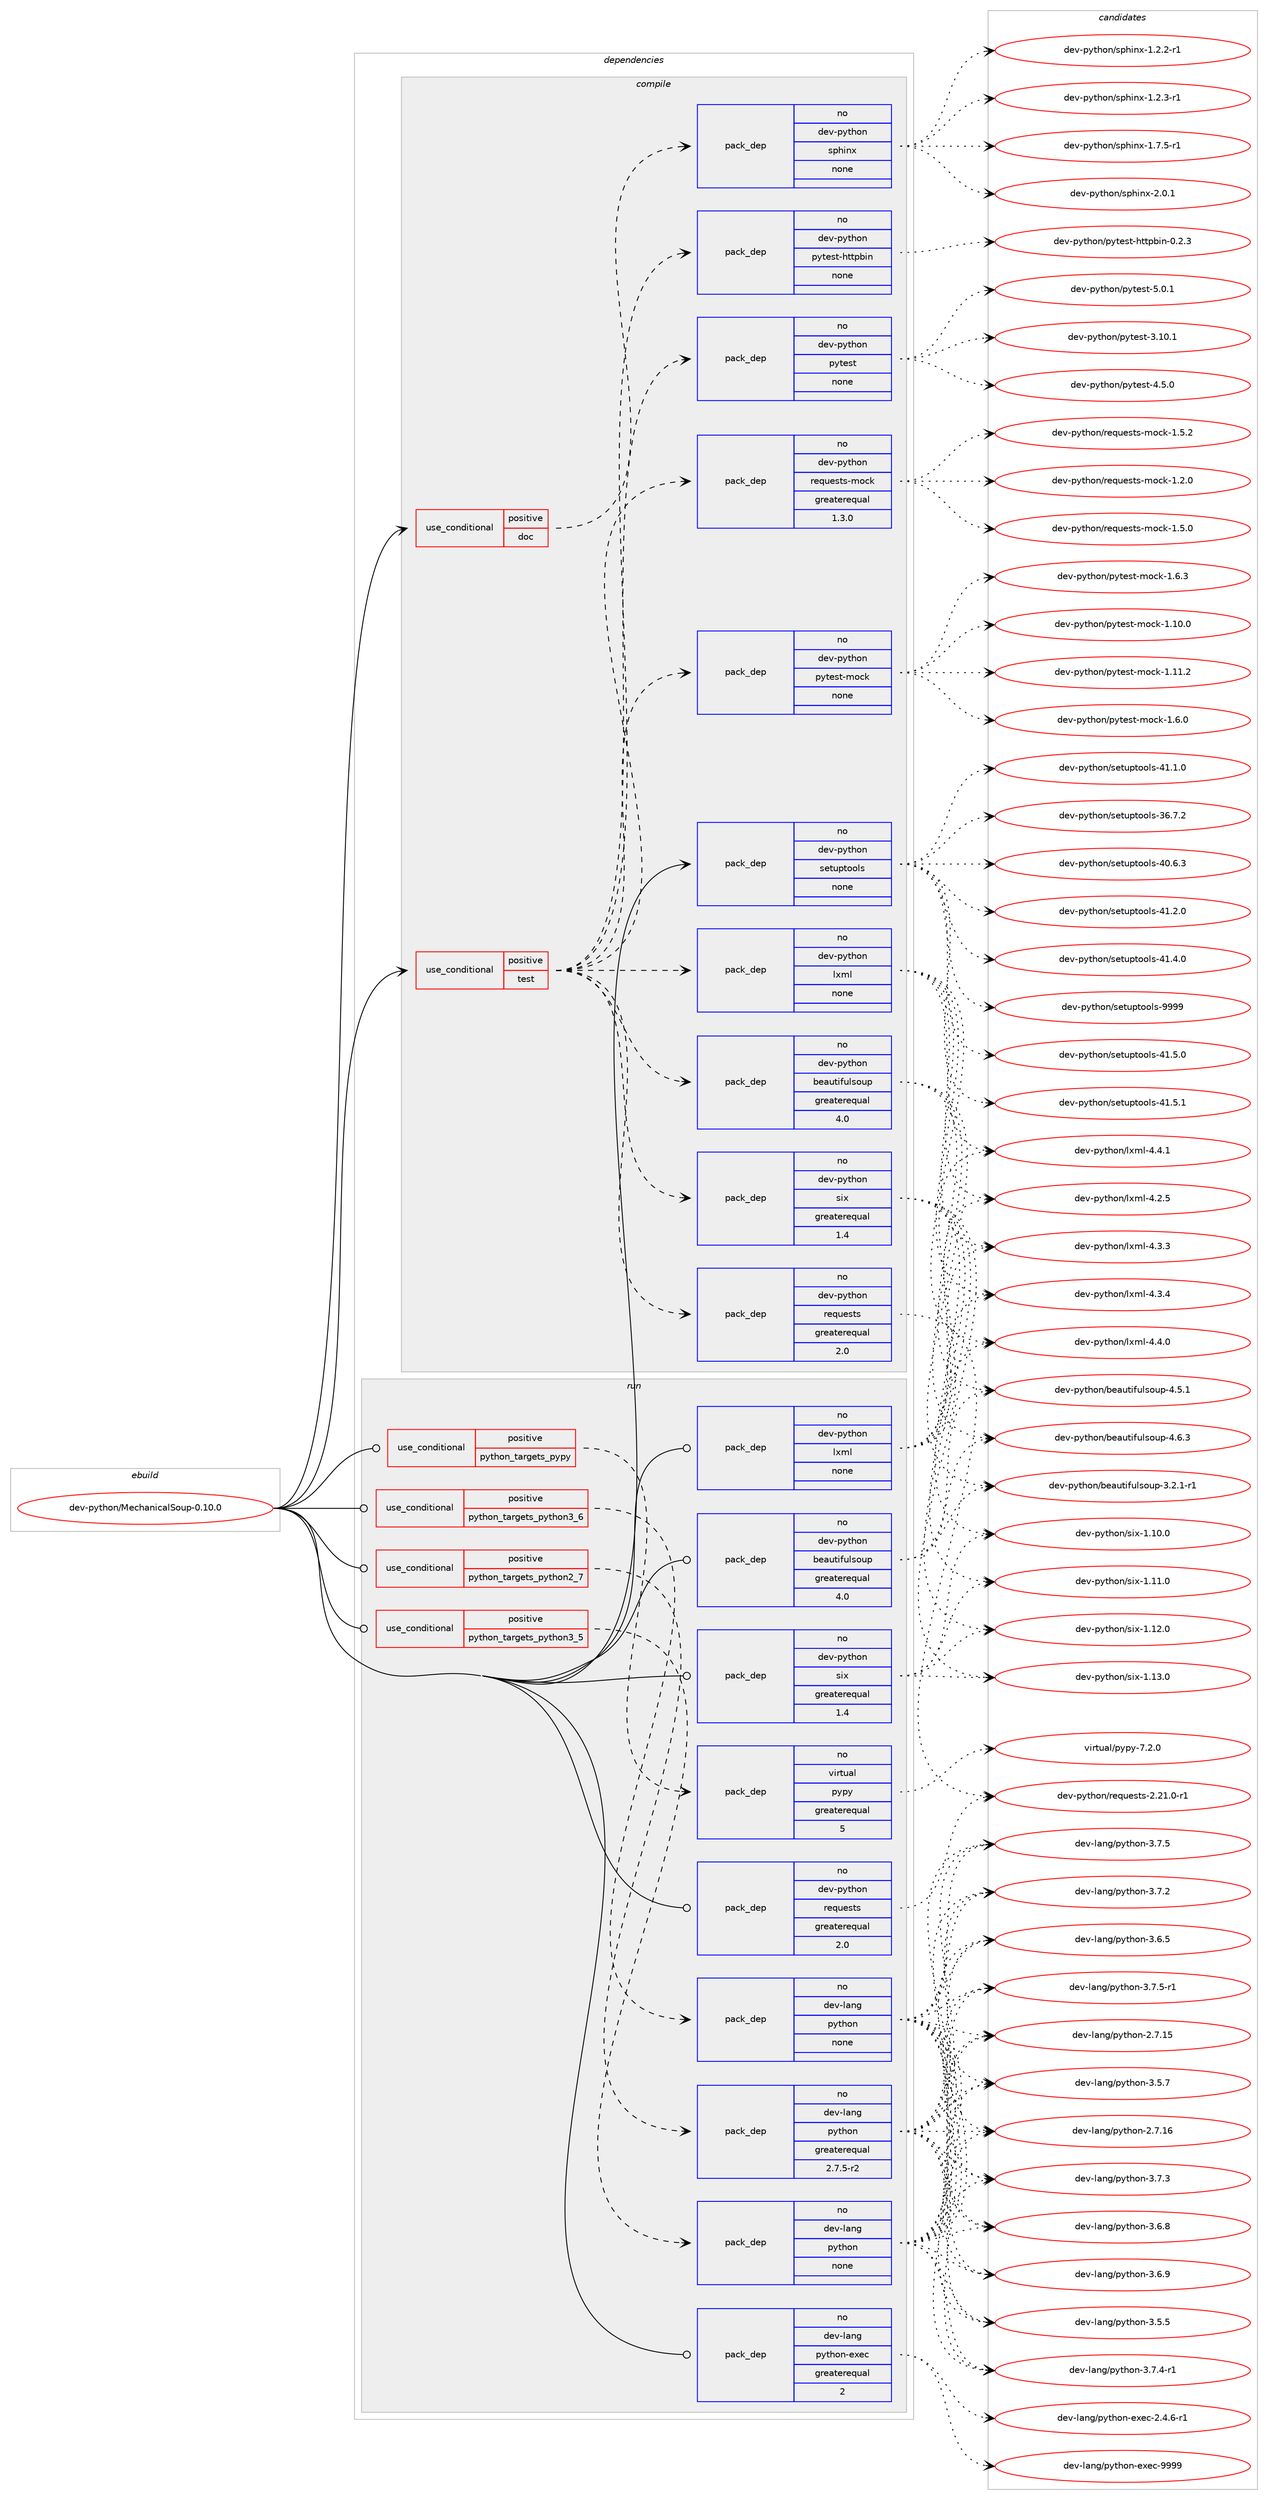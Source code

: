 digraph prolog {

# *************
# Graph options
# *************

newrank=true;
concentrate=true;
compound=true;
graph [rankdir=LR,fontname=Helvetica,fontsize=10,ranksep=1.5];#, ranksep=2.5, nodesep=0.2];
edge  [arrowhead=vee];
node  [fontname=Helvetica,fontsize=10];

# **********
# The ebuild
# **********

subgraph cluster_leftcol {
color=gray;
rank=same;
label=<<i>ebuild</i>>;
id [label="dev-python/MechanicalSoup-0.10.0", color=red, width=4, href="../dev-python/MechanicalSoup-0.10.0.svg"];
}

# ****************
# The dependencies
# ****************

subgraph cluster_midcol {
color=gray;
label=<<i>dependencies</i>>;
subgraph cluster_compile {
fillcolor="#eeeeee";
style=filled;
label=<<i>compile</i>>;
subgraph cond135615 {
dependency592558 [label=<<TABLE BORDER="0" CELLBORDER="1" CELLSPACING="0" CELLPADDING="4"><TR><TD ROWSPAN="3" CELLPADDING="10">use_conditional</TD></TR><TR><TD>positive</TD></TR><TR><TD>doc</TD></TR></TABLE>>, shape=none, color=red];
subgraph pack445173 {
dependency592559 [label=<<TABLE BORDER="0" CELLBORDER="1" CELLSPACING="0" CELLPADDING="4" WIDTH="220"><TR><TD ROWSPAN="6" CELLPADDING="30">pack_dep</TD></TR><TR><TD WIDTH="110">no</TD></TR><TR><TD>dev-python</TD></TR><TR><TD>sphinx</TD></TR><TR><TD>none</TD></TR><TR><TD></TD></TR></TABLE>>, shape=none, color=blue];
}
dependency592558:e -> dependency592559:w [weight=20,style="dashed",arrowhead="vee"];
}
id:e -> dependency592558:w [weight=20,style="solid",arrowhead="vee"];
subgraph cond135616 {
dependency592560 [label=<<TABLE BORDER="0" CELLBORDER="1" CELLSPACING="0" CELLPADDING="4"><TR><TD ROWSPAN="3" CELLPADDING="10">use_conditional</TD></TR><TR><TD>positive</TD></TR><TR><TD>test</TD></TR></TABLE>>, shape=none, color=red];
subgraph pack445174 {
dependency592561 [label=<<TABLE BORDER="0" CELLBORDER="1" CELLSPACING="0" CELLPADDING="4" WIDTH="220"><TR><TD ROWSPAN="6" CELLPADDING="30">pack_dep</TD></TR><TR><TD WIDTH="110">no</TD></TR><TR><TD>dev-python</TD></TR><TR><TD>beautifulsoup</TD></TR><TR><TD>greaterequal</TD></TR><TR><TD>4.0</TD></TR></TABLE>>, shape=none, color=blue];
}
dependency592560:e -> dependency592561:w [weight=20,style="dashed",arrowhead="vee"];
subgraph pack445175 {
dependency592562 [label=<<TABLE BORDER="0" CELLBORDER="1" CELLSPACING="0" CELLPADDING="4" WIDTH="220"><TR><TD ROWSPAN="6" CELLPADDING="30">pack_dep</TD></TR><TR><TD WIDTH="110">no</TD></TR><TR><TD>dev-python</TD></TR><TR><TD>requests</TD></TR><TR><TD>greaterequal</TD></TR><TR><TD>2.0</TD></TR></TABLE>>, shape=none, color=blue];
}
dependency592560:e -> dependency592562:w [weight=20,style="dashed",arrowhead="vee"];
subgraph pack445176 {
dependency592563 [label=<<TABLE BORDER="0" CELLBORDER="1" CELLSPACING="0" CELLPADDING="4" WIDTH="220"><TR><TD ROWSPAN="6" CELLPADDING="30">pack_dep</TD></TR><TR><TD WIDTH="110">no</TD></TR><TR><TD>dev-python</TD></TR><TR><TD>six</TD></TR><TR><TD>greaterequal</TD></TR><TR><TD>1.4</TD></TR></TABLE>>, shape=none, color=blue];
}
dependency592560:e -> dependency592563:w [weight=20,style="dashed",arrowhead="vee"];
subgraph pack445177 {
dependency592564 [label=<<TABLE BORDER="0" CELLBORDER="1" CELLSPACING="0" CELLPADDING="4" WIDTH="220"><TR><TD ROWSPAN="6" CELLPADDING="30">pack_dep</TD></TR><TR><TD WIDTH="110">no</TD></TR><TR><TD>dev-python</TD></TR><TR><TD>lxml</TD></TR><TR><TD>none</TD></TR><TR><TD></TD></TR></TABLE>>, shape=none, color=blue];
}
dependency592560:e -> dependency592564:w [weight=20,style="dashed",arrowhead="vee"];
subgraph pack445178 {
dependency592565 [label=<<TABLE BORDER="0" CELLBORDER="1" CELLSPACING="0" CELLPADDING="4" WIDTH="220"><TR><TD ROWSPAN="6" CELLPADDING="30">pack_dep</TD></TR><TR><TD WIDTH="110">no</TD></TR><TR><TD>dev-python</TD></TR><TR><TD>requests-mock</TD></TR><TR><TD>greaterequal</TD></TR><TR><TD>1.3.0</TD></TR></TABLE>>, shape=none, color=blue];
}
dependency592560:e -> dependency592565:w [weight=20,style="dashed",arrowhead="vee"];
subgraph pack445179 {
dependency592566 [label=<<TABLE BORDER="0" CELLBORDER="1" CELLSPACING="0" CELLPADDING="4" WIDTH="220"><TR><TD ROWSPAN="6" CELLPADDING="30">pack_dep</TD></TR><TR><TD WIDTH="110">no</TD></TR><TR><TD>dev-python</TD></TR><TR><TD>pytest</TD></TR><TR><TD>none</TD></TR><TR><TD></TD></TR></TABLE>>, shape=none, color=blue];
}
dependency592560:e -> dependency592566:w [weight=20,style="dashed",arrowhead="vee"];
subgraph pack445180 {
dependency592567 [label=<<TABLE BORDER="0" CELLBORDER="1" CELLSPACING="0" CELLPADDING="4" WIDTH="220"><TR><TD ROWSPAN="6" CELLPADDING="30">pack_dep</TD></TR><TR><TD WIDTH="110">no</TD></TR><TR><TD>dev-python</TD></TR><TR><TD>pytest-httpbin</TD></TR><TR><TD>none</TD></TR><TR><TD></TD></TR></TABLE>>, shape=none, color=blue];
}
dependency592560:e -> dependency592567:w [weight=20,style="dashed",arrowhead="vee"];
subgraph pack445181 {
dependency592568 [label=<<TABLE BORDER="0" CELLBORDER="1" CELLSPACING="0" CELLPADDING="4" WIDTH="220"><TR><TD ROWSPAN="6" CELLPADDING="30">pack_dep</TD></TR><TR><TD WIDTH="110">no</TD></TR><TR><TD>dev-python</TD></TR><TR><TD>pytest-mock</TD></TR><TR><TD>none</TD></TR><TR><TD></TD></TR></TABLE>>, shape=none, color=blue];
}
dependency592560:e -> dependency592568:w [weight=20,style="dashed",arrowhead="vee"];
}
id:e -> dependency592560:w [weight=20,style="solid",arrowhead="vee"];
subgraph pack445182 {
dependency592569 [label=<<TABLE BORDER="0" CELLBORDER="1" CELLSPACING="0" CELLPADDING="4" WIDTH="220"><TR><TD ROWSPAN="6" CELLPADDING="30">pack_dep</TD></TR><TR><TD WIDTH="110">no</TD></TR><TR><TD>dev-python</TD></TR><TR><TD>setuptools</TD></TR><TR><TD>none</TD></TR><TR><TD></TD></TR></TABLE>>, shape=none, color=blue];
}
id:e -> dependency592569:w [weight=20,style="solid",arrowhead="vee"];
}
subgraph cluster_compileandrun {
fillcolor="#eeeeee";
style=filled;
label=<<i>compile and run</i>>;
}
subgraph cluster_run {
fillcolor="#eeeeee";
style=filled;
label=<<i>run</i>>;
subgraph cond135617 {
dependency592570 [label=<<TABLE BORDER="0" CELLBORDER="1" CELLSPACING="0" CELLPADDING="4"><TR><TD ROWSPAN="3" CELLPADDING="10">use_conditional</TD></TR><TR><TD>positive</TD></TR><TR><TD>python_targets_pypy</TD></TR></TABLE>>, shape=none, color=red];
subgraph pack445183 {
dependency592571 [label=<<TABLE BORDER="0" CELLBORDER="1" CELLSPACING="0" CELLPADDING="4" WIDTH="220"><TR><TD ROWSPAN="6" CELLPADDING="30">pack_dep</TD></TR><TR><TD WIDTH="110">no</TD></TR><TR><TD>virtual</TD></TR><TR><TD>pypy</TD></TR><TR><TD>greaterequal</TD></TR><TR><TD>5</TD></TR></TABLE>>, shape=none, color=blue];
}
dependency592570:e -> dependency592571:w [weight=20,style="dashed",arrowhead="vee"];
}
id:e -> dependency592570:w [weight=20,style="solid",arrowhead="odot"];
subgraph cond135618 {
dependency592572 [label=<<TABLE BORDER="0" CELLBORDER="1" CELLSPACING="0" CELLPADDING="4"><TR><TD ROWSPAN="3" CELLPADDING="10">use_conditional</TD></TR><TR><TD>positive</TD></TR><TR><TD>python_targets_python2_7</TD></TR></TABLE>>, shape=none, color=red];
subgraph pack445184 {
dependency592573 [label=<<TABLE BORDER="0" CELLBORDER="1" CELLSPACING="0" CELLPADDING="4" WIDTH="220"><TR><TD ROWSPAN="6" CELLPADDING="30">pack_dep</TD></TR><TR><TD WIDTH="110">no</TD></TR><TR><TD>dev-lang</TD></TR><TR><TD>python</TD></TR><TR><TD>greaterequal</TD></TR><TR><TD>2.7.5-r2</TD></TR></TABLE>>, shape=none, color=blue];
}
dependency592572:e -> dependency592573:w [weight=20,style="dashed",arrowhead="vee"];
}
id:e -> dependency592572:w [weight=20,style="solid",arrowhead="odot"];
subgraph cond135619 {
dependency592574 [label=<<TABLE BORDER="0" CELLBORDER="1" CELLSPACING="0" CELLPADDING="4"><TR><TD ROWSPAN="3" CELLPADDING="10">use_conditional</TD></TR><TR><TD>positive</TD></TR><TR><TD>python_targets_python3_5</TD></TR></TABLE>>, shape=none, color=red];
subgraph pack445185 {
dependency592575 [label=<<TABLE BORDER="0" CELLBORDER="1" CELLSPACING="0" CELLPADDING="4" WIDTH="220"><TR><TD ROWSPAN="6" CELLPADDING="30">pack_dep</TD></TR><TR><TD WIDTH="110">no</TD></TR><TR><TD>dev-lang</TD></TR><TR><TD>python</TD></TR><TR><TD>none</TD></TR><TR><TD></TD></TR></TABLE>>, shape=none, color=blue];
}
dependency592574:e -> dependency592575:w [weight=20,style="dashed",arrowhead="vee"];
}
id:e -> dependency592574:w [weight=20,style="solid",arrowhead="odot"];
subgraph cond135620 {
dependency592576 [label=<<TABLE BORDER="0" CELLBORDER="1" CELLSPACING="0" CELLPADDING="4"><TR><TD ROWSPAN="3" CELLPADDING="10">use_conditional</TD></TR><TR><TD>positive</TD></TR><TR><TD>python_targets_python3_6</TD></TR></TABLE>>, shape=none, color=red];
subgraph pack445186 {
dependency592577 [label=<<TABLE BORDER="0" CELLBORDER="1" CELLSPACING="0" CELLPADDING="4" WIDTH="220"><TR><TD ROWSPAN="6" CELLPADDING="30">pack_dep</TD></TR><TR><TD WIDTH="110">no</TD></TR><TR><TD>dev-lang</TD></TR><TR><TD>python</TD></TR><TR><TD>none</TD></TR><TR><TD></TD></TR></TABLE>>, shape=none, color=blue];
}
dependency592576:e -> dependency592577:w [weight=20,style="dashed",arrowhead="vee"];
}
id:e -> dependency592576:w [weight=20,style="solid",arrowhead="odot"];
subgraph pack445187 {
dependency592578 [label=<<TABLE BORDER="0" CELLBORDER="1" CELLSPACING="0" CELLPADDING="4" WIDTH="220"><TR><TD ROWSPAN="6" CELLPADDING="30">pack_dep</TD></TR><TR><TD WIDTH="110">no</TD></TR><TR><TD>dev-lang</TD></TR><TR><TD>python-exec</TD></TR><TR><TD>greaterequal</TD></TR><TR><TD>2</TD></TR></TABLE>>, shape=none, color=blue];
}
id:e -> dependency592578:w [weight=20,style="solid",arrowhead="odot"];
subgraph pack445188 {
dependency592579 [label=<<TABLE BORDER="0" CELLBORDER="1" CELLSPACING="0" CELLPADDING="4" WIDTH="220"><TR><TD ROWSPAN="6" CELLPADDING="30">pack_dep</TD></TR><TR><TD WIDTH="110">no</TD></TR><TR><TD>dev-python</TD></TR><TR><TD>beautifulsoup</TD></TR><TR><TD>greaterequal</TD></TR><TR><TD>4.0</TD></TR></TABLE>>, shape=none, color=blue];
}
id:e -> dependency592579:w [weight=20,style="solid",arrowhead="odot"];
subgraph pack445189 {
dependency592580 [label=<<TABLE BORDER="0" CELLBORDER="1" CELLSPACING="0" CELLPADDING="4" WIDTH="220"><TR><TD ROWSPAN="6" CELLPADDING="30">pack_dep</TD></TR><TR><TD WIDTH="110">no</TD></TR><TR><TD>dev-python</TD></TR><TR><TD>lxml</TD></TR><TR><TD>none</TD></TR><TR><TD></TD></TR></TABLE>>, shape=none, color=blue];
}
id:e -> dependency592580:w [weight=20,style="solid",arrowhead="odot"];
subgraph pack445190 {
dependency592581 [label=<<TABLE BORDER="0" CELLBORDER="1" CELLSPACING="0" CELLPADDING="4" WIDTH="220"><TR><TD ROWSPAN="6" CELLPADDING="30">pack_dep</TD></TR><TR><TD WIDTH="110">no</TD></TR><TR><TD>dev-python</TD></TR><TR><TD>requests</TD></TR><TR><TD>greaterequal</TD></TR><TR><TD>2.0</TD></TR></TABLE>>, shape=none, color=blue];
}
id:e -> dependency592581:w [weight=20,style="solid",arrowhead="odot"];
subgraph pack445191 {
dependency592582 [label=<<TABLE BORDER="0" CELLBORDER="1" CELLSPACING="0" CELLPADDING="4" WIDTH="220"><TR><TD ROWSPAN="6" CELLPADDING="30">pack_dep</TD></TR><TR><TD WIDTH="110">no</TD></TR><TR><TD>dev-python</TD></TR><TR><TD>six</TD></TR><TR><TD>greaterequal</TD></TR><TR><TD>1.4</TD></TR></TABLE>>, shape=none, color=blue];
}
id:e -> dependency592582:w [weight=20,style="solid",arrowhead="odot"];
}
}

# **************
# The candidates
# **************

subgraph cluster_choices {
rank=same;
color=gray;
label=<<i>candidates</i>>;

subgraph choice445173 {
color=black;
nodesep=1;
choice10010111845112121116104111110471151121041051101204549465046504511449 [label="dev-python/sphinx-1.2.2-r1", color=red, width=4,href="../dev-python/sphinx-1.2.2-r1.svg"];
choice10010111845112121116104111110471151121041051101204549465046514511449 [label="dev-python/sphinx-1.2.3-r1", color=red, width=4,href="../dev-python/sphinx-1.2.3-r1.svg"];
choice10010111845112121116104111110471151121041051101204549465546534511449 [label="dev-python/sphinx-1.7.5-r1", color=red, width=4,href="../dev-python/sphinx-1.7.5-r1.svg"];
choice1001011184511212111610411111047115112104105110120455046484649 [label="dev-python/sphinx-2.0.1", color=red, width=4,href="../dev-python/sphinx-2.0.1.svg"];
dependency592559:e -> choice10010111845112121116104111110471151121041051101204549465046504511449:w [style=dotted,weight="100"];
dependency592559:e -> choice10010111845112121116104111110471151121041051101204549465046514511449:w [style=dotted,weight="100"];
dependency592559:e -> choice10010111845112121116104111110471151121041051101204549465546534511449:w [style=dotted,weight="100"];
dependency592559:e -> choice1001011184511212111610411111047115112104105110120455046484649:w [style=dotted,weight="100"];
}
subgraph choice445174 {
color=black;
nodesep=1;
choice100101118451121211161041111104798101971171161051021171081151111171124551465046494511449 [label="dev-python/beautifulsoup-3.2.1-r1", color=red, width=4,href="../dev-python/beautifulsoup-3.2.1-r1.svg"];
choice10010111845112121116104111110479810197117116105102117108115111117112455246534649 [label="dev-python/beautifulsoup-4.5.1", color=red, width=4,href="../dev-python/beautifulsoup-4.5.1.svg"];
choice10010111845112121116104111110479810197117116105102117108115111117112455246544651 [label="dev-python/beautifulsoup-4.6.3", color=red, width=4,href="../dev-python/beautifulsoup-4.6.3.svg"];
dependency592561:e -> choice100101118451121211161041111104798101971171161051021171081151111171124551465046494511449:w [style=dotted,weight="100"];
dependency592561:e -> choice10010111845112121116104111110479810197117116105102117108115111117112455246534649:w [style=dotted,weight="100"];
dependency592561:e -> choice10010111845112121116104111110479810197117116105102117108115111117112455246544651:w [style=dotted,weight="100"];
}
subgraph choice445175 {
color=black;
nodesep=1;
choice1001011184511212111610411111047114101113117101115116115455046504946484511449 [label="dev-python/requests-2.21.0-r1", color=red, width=4,href="../dev-python/requests-2.21.0-r1.svg"];
dependency592562:e -> choice1001011184511212111610411111047114101113117101115116115455046504946484511449:w [style=dotted,weight="100"];
}
subgraph choice445176 {
color=black;
nodesep=1;
choice100101118451121211161041111104711510512045494649484648 [label="dev-python/six-1.10.0", color=red, width=4,href="../dev-python/six-1.10.0.svg"];
choice100101118451121211161041111104711510512045494649494648 [label="dev-python/six-1.11.0", color=red, width=4,href="../dev-python/six-1.11.0.svg"];
choice100101118451121211161041111104711510512045494649504648 [label="dev-python/six-1.12.0", color=red, width=4,href="../dev-python/six-1.12.0.svg"];
choice100101118451121211161041111104711510512045494649514648 [label="dev-python/six-1.13.0", color=red, width=4,href="../dev-python/six-1.13.0.svg"];
dependency592563:e -> choice100101118451121211161041111104711510512045494649484648:w [style=dotted,weight="100"];
dependency592563:e -> choice100101118451121211161041111104711510512045494649494648:w [style=dotted,weight="100"];
dependency592563:e -> choice100101118451121211161041111104711510512045494649504648:w [style=dotted,weight="100"];
dependency592563:e -> choice100101118451121211161041111104711510512045494649514648:w [style=dotted,weight="100"];
}
subgraph choice445177 {
color=black;
nodesep=1;
choice1001011184511212111610411111047108120109108455246504653 [label="dev-python/lxml-4.2.5", color=red, width=4,href="../dev-python/lxml-4.2.5.svg"];
choice1001011184511212111610411111047108120109108455246514651 [label="dev-python/lxml-4.3.3", color=red, width=4,href="../dev-python/lxml-4.3.3.svg"];
choice1001011184511212111610411111047108120109108455246514652 [label="dev-python/lxml-4.3.4", color=red, width=4,href="../dev-python/lxml-4.3.4.svg"];
choice1001011184511212111610411111047108120109108455246524648 [label="dev-python/lxml-4.4.0", color=red, width=4,href="../dev-python/lxml-4.4.0.svg"];
choice1001011184511212111610411111047108120109108455246524649 [label="dev-python/lxml-4.4.1", color=red, width=4,href="../dev-python/lxml-4.4.1.svg"];
dependency592564:e -> choice1001011184511212111610411111047108120109108455246504653:w [style=dotted,weight="100"];
dependency592564:e -> choice1001011184511212111610411111047108120109108455246514651:w [style=dotted,weight="100"];
dependency592564:e -> choice1001011184511212111610411111047108120109108455246514652:w [style=dotted,weight="100"];
dependency592564:e -> choice1001011184511212111610411111047108120109108455246524648:w [style=dotted,weight="100"];
dependency592564:e -> choice1001011184511212111610411111047108120109108455246524649:w [style=dotted,weight="100"];
}
subgraph choice445178 {
color=black;
nodesep=1;
choice10010111845112121116104111110471141011131171011151161154510911199107454946504648 [label="dev-python/requests-mock-1.2.0", color=red, width=4,href="../dev-python/requests-mock-1.2.0.svg"];
choice10010111845112121116104111110471141011131171011151161154510911199107454946534648 [label="dev-python/requests-mock-1.5.0", color=red, width=4,href="../dev-python/requests-mock-1.5.0.svg"];
choice10010111845112121116104111110471141011131171011151161154510911199107454946534650 [label="dev-python/requests-mock-1.5.2", color=red, width=4,href="../dev-python/requests-mock-1.5.2.svg"];
dependency592565:e -> choice10010111845112121116104111110471141011131171011151161154510911199107454946504648:w [style=dotted,weight="100"];
dependency592565:e -> choice10010111845112121116104111110471141011131171011151161154510911199107454946534648:w [style=dotted,weight="100"];
dependency592565:e -> choice10010111845112121116104111110471141011131171011151161154510911199107454946534650:w [style=dotted,weight="100"];
}
subgraph choice445179 {
color=black;
nodesep=1;
choice100101118451121211161041111104711212111610111511645514649484649 [label="dev-python/pytest-3.10.1", color=red, width=4,href="../dev-python/pytest-3.10.1.svg"];
choice1001011184511212111610411111047112121116101115116455246534648 [label="dev-python/pytest-4.5.0", color=red, width=4,href="../dev-python/pytest-4.5.0.svg"];
choice1001011184511212111610411111047112121116101115116455346484649 [label="dev-python/pytest-5.0.1", color=red, width=4,href="../dev-python/pytest-5.0.1.svg"];
dependency592566:e -> choice100101118451121211161041111104711212111610111511645514649484649:w [style=dotted,weight="100"];
dependency592566:e -> choice1001011184511212111610411111047112121116101115116455246534648:w [style=dotted,weight="100"];
dependency592566:e -> choice1001011184511212111610411111047112121116101115116455346484649:w [style=dotted,weight="100"];
}
subgraph choice445180 {
color=black;
nodesep=1;
choice10010111845112121116104111110471121211161011151164510411611611298105110454846504651 [label="dev-python/pytest-httpbin-0.2.3", color=red, width=4,href="../dev-python/pytest-httpbin-0.2.3.svg"];
dependency592567:e -> choice10010111845112121116104111110471121211161011151164510411611611298105110454846504651:w [style=dotted,weight="100"];
}
subgraph choice445181 {
color=black;
nodesep=1;
choice1001011184511212111610411111047112121116101115116451091119910745494649484648 [label="dev-python/pytest-mock-1.10.0", color=red, width=4,href="../dev-python/pytest-mock-1.10.0.svg"];
choice1001011184511212111610411111047112121116101115116451091119910745494649494650 [label="dev-python/pytest-mock-1.11.2", color=red, width=4,href="../dev-python/pytest-mock-1.11.2.svg"];
choice10010111845112121116104111110471121211161011151164510911199107454946544648 [label="dev-python/pytest-mock-1.6.0", color=red, width=4,href="../dev-python/pytest-mock-1.6.0.svg"];
choice10010111845112121116104111110471121211161011151164510911199107454946544651 [label="dev-python/pytest-mock-1.6.3", color=red, width=4,href="../dev-python/pytest-mock-1.6.3.svg"];
dependency592568:e -> choice1001011184511212111610411111047112121116101115116451091119910745494649484648:w [style=dotted,weight="100"];
dependency592568:e -> choice1001011184511212111610411111047112121116101115116451091119910745494649494650:w [style=dotted,weight="100"];
dependency592568:e -> choice10010111845112121116104111110471121211161011151164510911199107454946544648:w [style=dotted,weight="100"];
dependency592568:e -> choice10010111845112121116104111110471121211161011151164510911199107454946544651:w [style=dotted,weight="100"];
}
subgraph choice445182 {
color=black;
nodesep=1;
choice100101118451121211161041111104711510111611711211611111110811545515446554650 [label="dev-python/setuptools-36.7.2", color=red, width=4,href="../dev-python/setuptools-36.7.2.svg"];
choice100101118451121211161041111104711510111611711211611111110811545524846544651 [label="dev-python/setuptools-40.6.3", color=red, width=4,href="../dev-python/setuptools-40.6.3.svg"];
choice100101118451121211161041111104711510111611711211611111110811545524946494648 [label="dev-python/setuptools-41.1.0", color=red, width=4,href="../dev-python/setuptools-41.1.0.svg"];
choice100101118451121211161041111104711510111611711211611111110811545524946504648 [label="dev-python/setuptools-41.2.0", color=red, width=4,href="../dev-python/setuptools-41.2.0.svg"];
choice100101118451121211161041111104711510111611711211611111110811545524946524648 [label="dev-python/setuptools-41.4.0", color=red, width=4,href="../dev-python/setuptools-41.4.0.svg"];
choice100101118451121211161041111104711510111611711211611111110811545524946534648 [label="dev-python/setuptools-41.5.0", color=red, width=4,href="../dev-python/setuptools-41.5.0.svg"];
choice100101118451121211161041111104711510111611711211611111110811545524946534649 [label="dev-python/setuptools-41.5.1", color=red, width=4,href="../dev-python/setuptools-41.5.1.svg"];
choice10010111845112121116104111110471151011161171121161111111081154557575757 [label="dev-python/setuptools-9999", color=red, width=4,href="../dev-python/setuptools-9999.svg"];
dependency592569:e -> choice100101118451121211161041111104711510111611711211611111110811545515446554650:w [style=dotted,weight="100"];
dependency592569:e -> choice100101118451121211161041111104711510111611711211611111110811545524846544651:w [style=dotted,weight="100"];
dependency592569:e -> choice100101118451121211161041111104711510111611711211611111110811545524946494648:w [style=dotted,weight="100"];
dependency592569:e -> choice100101118451121211161041111104711510111611711211611111110811545524946504648:w [style=dotted,weight="100"];
dependency592569:e -> choice100101118451121211161041111104711510111611711211611111110811545524946524648:w [style=dotted,weight="100"];
dependency592569:e -> choice100101118451121211161041111104711510111611711211611111110811545524946534648:w [style=dotted,weight="100"];
dependency592569:e -> choice100101118451121211161041111104711510111611711211611111110811545524946534649:w [style=dotted,weight="100"];
dependency592569:e -> choice10010111845112121116104111110471151011161171121161111111081154557575757:w [style=dotted,weight="100"];
}
subgraph choice445183 {
color=black;
nodesep=1;
choice1181051141161179710847112121112121455546504648 [label="virtual/pypy-7.2.0", color=red, width=4,href="../virtual/pypy-7.2.0.svg"];
dependency592571:e -> choice1181051141161179710847112121112121455546504648:w [style=dotted,weight="100"];
}
subgraph choice445184 {
color=black;
nodesep=1;
choice10010111845108971101034711212111610411111045504655464953 [label="dev-lang/python-2.7.15", color=red, width=4,href="../dev-lang/python-2.7.15.svg"];
choice10010111845108971101034711212111610411111045504655464954 [label="dev-lang/python-2.7.16", color=red, width=4,href="../dev-lang/python-2.7.16.svg"];
choice100101118451089711010347112121116104111110455146534653 [label="dev-lang/python-3.5.5", color=red, width=4,href="../dev-lang/python-3.5.5.svg"];
choice100101118451089711010347112121116104111110455146534655 [label="dev-lang/python-3.5.7", color=red, width=4,href="../dev-lang/python-3.5.7.svg"];
choice100101118451089711010347112121116104111110455146544653 [label="dev-lang/python-3.6.5", color=red, width=4,href="../dev-lang/python-3.6.5.svg"];
choice100101118451089711010347112121116104111110455146544656 [label="dev-lang/python-3.6.8", color=red, width=4,href="../dev-lang/python-3.6.8.svg"];
choice100101118451089711010347112121116104111110455146544657 [label="dev-lang/python-3.6.9", color=red, width=4,href="../dev-lang/python-3.6.9.svg"];
choice100101118451089711010347112121116104111110455146554650 [label="dev-lang/python-3.7.2", color=red, width=4,href="../dev-lang/python-3.7.2.svg"];
choice100101118451089711010347112121116104111110455146554651 [label="dev-lang/python-3.7.3", color=red, width=4,href="../dev-lang/python-3.7.3.svg"];
choice1001011184510897110103471121211161041111104551465546524511449 [label="dev-lang/python-3.7.4-r1", color=red, width=4,href="../dev-lang/python-3.7.4-r1.svg"];
choice100101118451089711010347112121116104111110455146554653 [label="dev-lang/python-3.7.5", color=red, width=4,href="../dev-lang/python-3.7.5.svg"];
choice1001011184510897110103471121211161041111104551465546534511449 [label="dev-lang/python-3.7.5-r1", color=red, width=4,href="../dev-lang/python-3.7.5-r1.svg"];
dependency592573:e -> choice10010111845108971101034711212111610411111045504655464953:w [style=dotted,weight="100"];
dependency592573:e -> choice10010111845108971101034711212111610411111045504655464954:w [style=dotted,weight="100"];
dependency592573:e -> choice100101118451089711010347112121116104111110455146534653:w [style=dotted,weight="100"];
dependency592573:e -> choice100101118451089711010347112121116104111110455146534655:w [style=dotted,weight="100"];
dependency592573:e -> choice100101118451089711010347112121116104111110455146544653:w [style=dotted,weight="100"];
dependency592573:e -> choice100101118451089711010347112121116104111110455146544656:w [style=dotted,weight="100"];
dependency592573:e -> choice100101118451089711010347112121116104111110455146544657:w [style=dotted,weight="100"];
dependency592573:e -> choice100101118451089711010347112121116104111110455146554650:w [style=dotted,weight="100"];
dependency592573:e -> choice100101118451089711010347112121116104111110455146554651:w [style=dotted,weight="100"];
dependency592573:e -> choice1001011184510897110103471121211161041111104551465546524511449:w [style=dotted,weight="100"];
dependency592573:e -> choice100101118451089711010347112121116104111110455146554653:w [style=dotted,weight="100"];
dependency592573:e -> choice1001011184510897110103471121211161041111104551465546534511449:w [style=dotted,weight="100"];
}
subgraph choice445185 {
color=black;
nodesep=1;
choice10010111845108971101034711212111610411111045504655464953 [label="dev-lang/python-2.7.15", color=red, width=4,href="../dev-lang/python-2.7.15.svg"];
choice10010111845108971101034711212111610411111045504655464954 [label="dev-lang/python-2.7.16", color=red, width=4,href="../dev-lang/python-2.7.16.svg"];
choice100101118451089711010347112121116104111110455146534653 [label="dev-lang/python-3.5.5", color=red, width=4,href="../dev-lang/python-3.5.5.svg"];
choice100101118451089711010347112121116104111110455146534655 [label="dev-lang/python-3.5.7", color=red, width=4,href="../dev-lang/python-3.5.7.svg"];
choice100101118451089711010347112121116104111110455146544653 [label="dev-lang/python-3.6.5", color=red, width=4,href="../dev-lang/python-3.6.5.svg"];
choice100101118451089711010347112121116104111110455146544656 [label="dev-lang/python-3.6.8", color=red, width=4,href="../dev-lang/python-3.6.8.svg"];
choice100101118451089711010347112121116104111110455146544657 [label="dev-lang/python-3.6.9", color=red, width=4,href="../dev-lang/python-3.6.9.svg"];
choice100101118451089711010347112121116104111110455146554650 [label="dev-lang/python-3.7.2", color=red, width=4,href="../dev-lang/python-3.7.2.svg"];
choice100101118451089711010347112121116104111110455146554651 [label="dev-lang/python-3.7.3", color=red, width=4,href="../dev-lang/python-3.7.3.svg"];
choice1001011184510897110103471121211161041111104551465546524511449 [label="dev-lang/python-3.7.4-r1", color=red, width=4,href="../dev-lang/python-3.7.4-r1.svg"];
choice100101118451089711010347112121116104111110455146554653 [label="dev-lang/python-3.7.5", color=red, width=4,href="../dev-lang/python-3.7.5.svg"];
choice1001011184510897110103471121211161041111104551465546534511449 [label="dev-lang/python-3.7.5-r1", color=red, width=4,href="../dev-lang/python-3.7.5-r1.svg"];
dependency592575:e -> choice10010111845108971101034711212111610411111045504655464953:w [style=dotted,weight="100"];
dependency592575:e -> choice10010111845108971101034711212111610411111045504655464954:w [style=dotted,weight="100"];
dependency592575:e -> choice100101118451089711010347112121116104111110455146534653:w [style=dotted,weight="100"];
dependency592575:e -> choice100101118451089711010347112121116104111110455146534655:w [style=dotted,weight="100"];
dependency592575:e -> choice100101118451089711010347112121116104111110455146544653:w [style=dotted,weight="100"];
dependency592575:e -> choice100101118451089711010347112121116104111110455146544656:w [style=dotted,weight="100"];
dependency592575:e -> choice100101118451089711010347112121116104111110455146544657:w [style=dotted,weight="100"];
dependency592575:e -> choice100101118451089711010347112121116104111110455146554650:w [style=dotted,weight="100"];
dependency592575:e -> choice100101118451089711010347112121116104111110455146554651:w [style=dotted,weight="100"];
dependency592575:e -> choice1001011184510897110103471121211161041111104551465546524511449:w [style=dotted,weight="100"];
dependency592575:e -> choice100101118451089711010347112121116104111110455146554653:w [style=dotted,weight="100"];
dependency592575:e -> choice1001011184510897110103471121211161041111104551465546534511449:w [style=dotted,weight="100"];
}
subgraph choice445186 {
color=black;
nodesep=1;
choice10010111845108971101034711212111610411111045504655464953 [label="dev-lang/python-2.7.15", color=red, width=4,href="../dev-lang/python-2.7.15.svg"];
choice10010111845108971101034711212111610411111045504655464954 [label="dev-lang/python-2.7.16", color=red, width=4,href="../dev-lang/python-2.7.16.svg"];
choice100101118451089711010347112121116104111110455146534653 [label="dev-lang/python-3.5.5", color=red, width=4,href="../dev-lang/python-3.5.5.svg"];
choice100101118451089711010347112121116104111110455146534655 [label="dev-lang/python-3.5.7", color=red, width=4,href="../dev-lang/python-3.5.7.svg"];
choice100101118451089711010347112121116104111110455146544653 [label="dev-lang/python-3.6.5", color=red, width=4,href="../dev-lang/python-3.6.5.svg"];
choice100101118451089711010347112121116104111110455146544656 [label="dev-lang/python-3.6.8", color=red, width=4,href="../dev-lang/python-3.6.8.svg"];
choice100101118451089711010347112121116104111110455146544657 [label="dev-lang/python-3.6.9", color=red, width=4,href="../dev-lang/python-3.6.9.svg"];
choice100101118451089711010347112121116104111110455146554650 [label="dev-lang/python-3.7.2", color=red, width=4,href="../dev-lang/python-3.7.2.svg"];
choice100101118451089711010347112121116104111110455146554651 [label="dev-lang/python-3.7.3", color=red, width=4,href="../dev-lang/python-3.7.3.svg"];
choice1001011184510897110103471121211161041111104551465546524511449 [label="dev-lang/python-3.7.4-r1", color=red, width=4,href="../dev-lang/python-3.7.4-r1.svg"];
choice100101118451089711010347112121116104111110455146554653 [label="dev-lang/python-3.7.5", color=red, width=4,href="../dev-lang/python-3.7.5.svg"];
choice1001011184510897110103471121211161041111104551465546534511449 [label="dev-lang/python-3.7.5-r1", color=red, width=4,href="../dev-lang/python-3.7.5-r1.svg"];
dependency592577:e -> choice10010111845108971101034711212111610411111045504655464953:w [style=dotted,weight="100"];
dependency592577:e -> choice10010111845108971101034711212111610411111045504655464954:w [style=dotted,weight="100"];
dependency592577:e -> choice100101118451089711010347112121116104111110455146534653:w [style=dotted,weight="100"];
dependency592577:e -> choice100101118451089711010347112121116104111110455146534655:w [style=dotted,weight="100"];
dependency592577:e -> choice100101118451089711010347112121116104111110455146544653:w [style=dotted,weight="100"];
dependency592577:e -> choice100101118451089711010347112121116104111110455146544656:w [style=dotted,weight="100"];
dependency592577:e -> choice100101118451089711010347112121116104111110455146544657:w [style=dotted,weight="100"];
dependency592577:e -> choice100101118451089711010347112121116104111110455146554650:w [style=dotted,weight="100"];
dependency592577:e -> choice100101118451089711010347112121116104111110455146554651:w [style=dotted,weight="100"];
dependency592577:e -> choice1001011184510897110103471121211161041111104551465546524511449:w [style=dotted,weight="100"];
dependency592577:e -> choice100101118451089711010347112121116104111110455146554653:w [style=dotted,weight="100"];
dependency592577:e -> choice1001011184510897110103471121211161041111104551465546534511449:w [style=dotted,weight="100"];
}
subgraph choice445187 {
color=black;
nodesep=1;
choice10010111845108971101034711212111610411111045101120101994550465246544511449 [label="dev-lang/python-exec-2.4.6-r1", color=red, width=4,href="../dev-lang/python-exec-2.4.6-r1.svg"];
choice10010111845108971101034711212111610411111045101120101994557575757 [label="dev-lang/python-exec-9999", color=red, width=4,href="../dev-lang/python-exec-9999.svg"];
dependency592578:e -> choice10010111845108971101034711212111610411111045101120101994550465246544511449:w [style=dotted,weight="100"];
dependency592578:e -> choice10010111845108971101034711212111610411111045101120101994557575757:w [style=dotted,weight="100"];
}
subgraph choice445188 {
color=black;
nodesep=1;
choice100101118451121211161041111104798101971171161051021171081151111171124551465046494511449 [label="dev-python/beautifulsoup-3.2.1-r1", color=red, width=4,href="../dev-python/beautifulsoup-3.2.1-r1.svg"];
choice10010111845112121116104111110479810197117116105102117108115111117112455246534649 [label="dev-python/beautifulsoup-4.5.1", color=red, width=4,href="../dev-python/beautifulsoup-4.5.1.svg"];
choice10010111845112121116104111110479810197117116105102117108115111117112455246544651 [label="dev-python/beautifulsoup-4.6.3", color=red, width=4,href="../dev-python/beautifulsoup-4.6.3.svg"];
dependency592579:e -> choice100101118451121211161041111104798101971171161051021171081151111171124551465046494511449:w [style=dotted,weight="100"];
dependency592579:e -> choice10010111845112121116104111110479810197117116105102117108115111117112455246534649:w [style=dotted,weight="100"];
dependency592579:e -> choice10010111845112121116104111110479810197117116105102117108115111117112455246544651:w [style=dotted,weight="100"];
}
subgraph choice445189 {
color=black;
nodesep=1;
choice1001011184511212111610411111047108120109108455246504653 [label="dev-python/lxml-4.2.5", color=red, width=4,href="../dev-python/lxml-4.2.5.svg"];
choice1001011184511212111610411111047108120109108455246514651 [label="dev-python/lxml-4.3.3", color=red, width=4,href="../dev-python/lxml-4.3.3.svg"];
choice1001011184511212111610411111047108120109108455246514652 [label="dev-python/lxml-4.3.4", color=red, width=4,href="../dev-python/lxml-4.3.4.svg"];
choice1001011184511212111610411111047108120109108455246524648 [label="dev-python/lxml-4.4.0", color=red, width=4,href="../dev-python/lxml-4.4.0.svg"];
choice1001011184511212111610411111047108120109108455246524649 [label="dev-python/lxml-4.4.1", color=red, width=4,href="../dev-python/lxml-4.4.1.svg"];
dependency592580:e -> choice1001011184511212111610411111047108120109108455246504653:w [style=dotted,weight="100"];
dependency592580:e -> choice1001011184511212111610411111047108120109108455246514651:w [style=dotted,weight="100"];
dependency592580:e -> choice1001011184511212111610411111047108120109108455246514652:w [style=dotted,weight="100"];
dependency592580:e -> choice1001011184511212111610411111047108120109108455246524648:w [style=dotted,weight="100"];
dependency592580:e -> choice1001011184511212111610411111047108120109108455246524649:w [style=dotted,weight="100"];
}
subgraph choice445190 {
color=black;
nodesep=1;
choice1001011184511212111610411111047114101113117101115116115455046504946484511449 [label="dev-python/requests-2.21.0-r1", color=red, width=4,href="../dev-python/requests-2.21.0-r1.svg"];
dependency592581:e -> choice1001011184511212111610411111047114101113117101115116115455046504946484511449:w [style=dotted,weight="100"];
}
subgraph choice445191 {
color=black;
nodesep=1;
choice100101118451121211161041111104711510512045494649484648 [label="dev-python/six-1.10.0", color=red, width=4,href="../dev-python/six-1.10.0.svg"];
choice100101118451121211161041111104711510512045494649494648 [label="dev-python/six-1.11.0", color=red, width=4,href="../dev-python/six-1.11.0.svg"];
choice100101118451121211161041111104711510512045494649504648 [label="dev-python/six-1.12.0", color=red, width=4,href="../dev-python/six-1.12.0.svg"];
choice100101118451121211161041111104711510512045494649514648 [label="dev-python/six-1.13.0", color=red, width=4,href="../dev-python/six-1.13.0.svg"];
dependency592582:e -> choice100101118451121211161041111104711510512045494649484648:w [style=dotted,weight="100"];
dependency592582:e -> choice100101118451121211161041111104711510512045494649494648:w [style=dotted,weight="100"];
dependency592582:e -> choice100101118451121211161041111104711510512045494649504648:w [style=dotted,weight="100"];
dependency592582:e -> choice100101118451121211161041111104711510512045494649514648:w [style=dotted,weight="100"];
}
}

}
